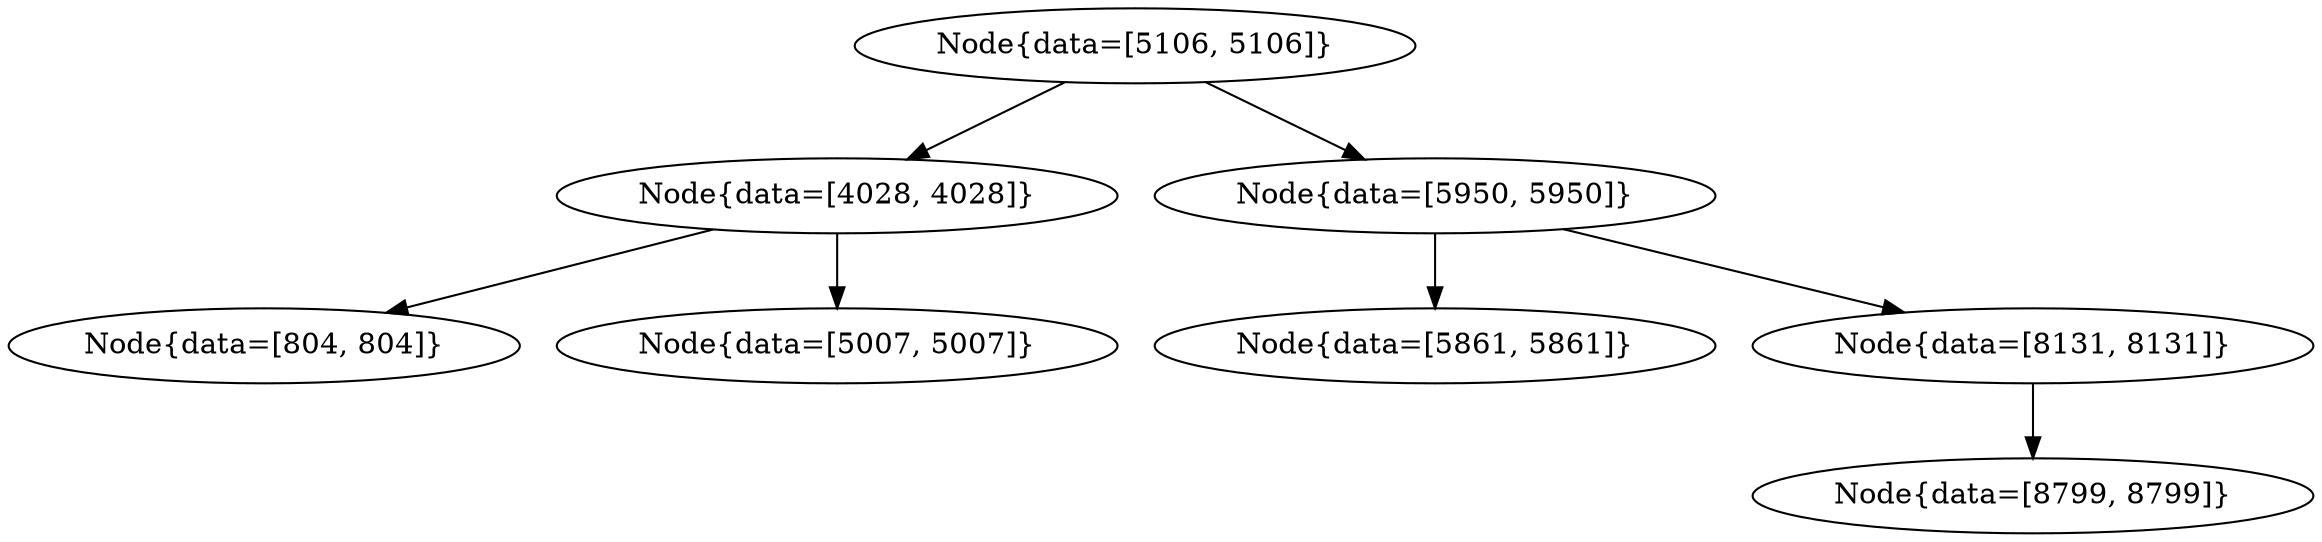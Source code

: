 digraph G{
1558366617 [label="Node{data=[5106, 5106]}"]
1558366617 -> 1459836101
1459836101 [label="Node{data=[4028, 4028]}"]
1459836101 -> 1948611541
1948611541 [label="Node{data=[804, 804]}"]
1459836101 -> 1492623083
1492623083 [label="Node{data=[5007, 5007]}"]
1558366617 -> 303245933
303245933 [label="Node{data=[5950, 5950]}"]
303245933 -> 1610342806
1610342806 [label="Node{data=[5861, 5861]}"]
303245933 -> 2071143
2071143 [label="Node{data=[8131, 8131]}"]
2071143 -> 1685802057
1685802057 [label="Node{data=[8799, 8799]}"]
}